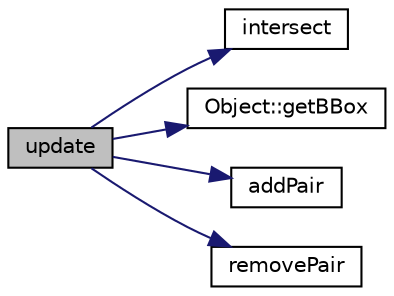 digraph "update"
{
  edge [fontname="Helvetica",fontsize="10",labelfontname="Helvetica",labelfontsize="10"];
  node [fontname="Helvetica",fontsize="10",shape=record];
  rankdir="LR";
  Node1 [label="update",height=0.2,width=0.4,color="black", fillcolor="grey75", style="filled", fontcolor="black"];
  Node1 -> Node2 [color="midnightblue",fontsize="10",style="solid",fontname="Helvetica"];
  Node2 [label="intersect",height=0.2,width=0.4,color="black", fillcolor="white", style="filled",URL="$_b_box_8h.html#a427b7907596402f7b5f2bfcdf7752c1b"];
  Node1 -> Node3 [color="midnightblue",fontsize="10",style="solid",fontname="Helvetica"];
  Node3 [label="Object::getBBox",height=0.2,width=0.4,color="black", fillcolor="white", style="filled",URL="$class_object.html#af6cb6eb4cf920010ae4ab1fb6494eb95"];
  Node1 -> Node4 [color="midnightblue",fontsize="10",style="solid",fontname="Helvetica"];
  Node4 [label="addPair",height=0.2,width=0.4,color="black", fillcolor="white", style="filled",URL="$_endpoint_8cpp.html#a10dec7a3d9160175da6fe1e56afa1253"];
  Node1 -> Node5 [color="midnightblue",fontsize="10",style="solid",fontname="Helvetica"];
  Node5 [label="removePair",height=0.2,width=0.4,color="black", fillcolor="white", style="filled",URL="$_endpoint_8cpp.html#a913c82ad9ed803e1bd435df1b2d76fa7"];
}
